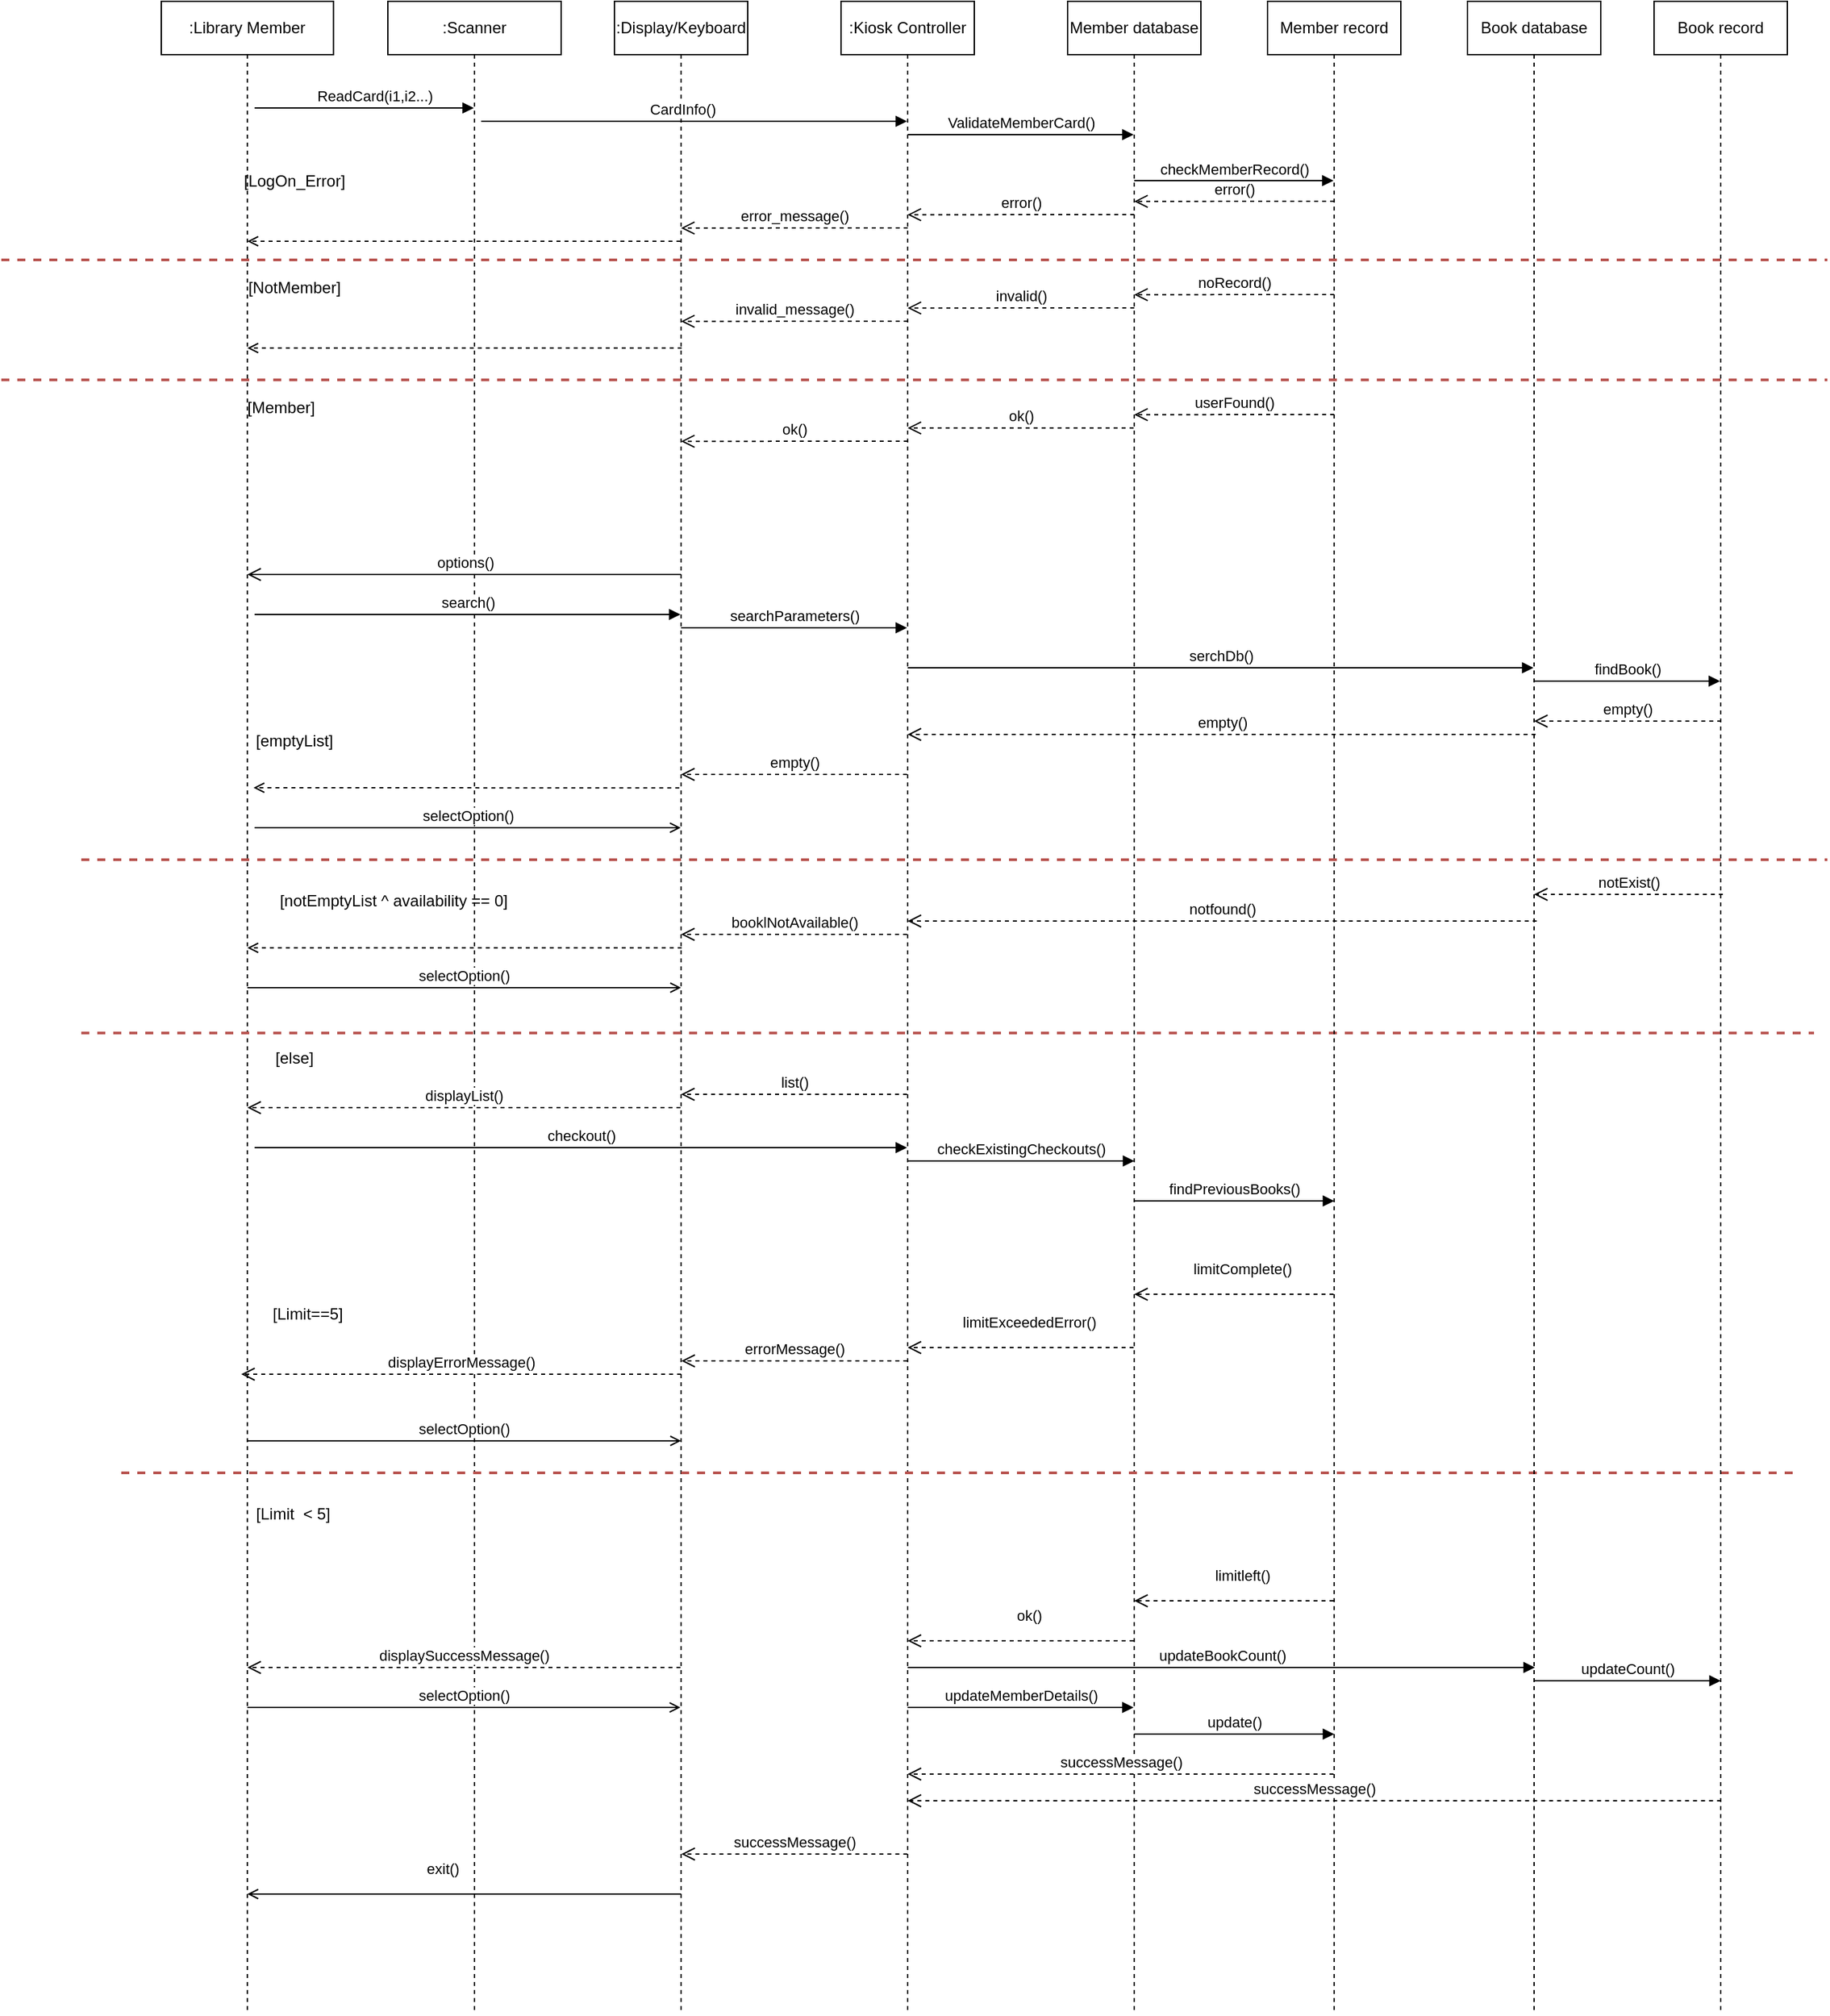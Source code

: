 <mxfile version="16.6.6" type="github">
  <diagram id="5B7aFmMxhzJPdJsJtdYh" name="Page-1">
    <mxGraphModel dx="2059" dy="689" grid="1" gridSize="10" guides="1" tooltips="1" connect="1" arrows="1" fold="1" page="1" pageScale="1" pageWidth="850" pageHeight="1100" math="0" shadow="0">
      <root>
        <mxCell id="0" />
        <mxCell id="1" parent="0" />
        <mxCell id="7wJ5tvL9oLo-tx8EwpFp-3" value=":Library Member" style="shape=umlLifeline;perimeter=lifelinePerimeter;whiteSpace=wrap;html=1;container=1;collapsible=0;recursiveResize=0;outlineConnect=0;" parent="1" vertex="1">
          <mxGeometry x="30" y="40" width="129.22" height="1510" as="geometry" />
        </mxCell>
        <mxCell id="GLovIBDWd3YW7ODcKn5x-1" value="[Limit==5]" style="text;html=1;strokeColor=none;fillColor=none;align=center;verticalAlign=middle;whiteSpace=wrap;rounded=0;" parent="7wJ5tvL9oLo-tx8EwpFp-3" vertex="1">
          <mxGeometry x="80" y="970" width="60" height="30" as="geometry" />
        </mxCell>
        <mxCell id="GLovIBDWd3YW7ODcKn5x-9" value="[Limit&amp;nbsp; &amp;lt; 5]" style="text;html=1;strokeColor=none;fillColor=none;align=center;verticalAlign=middle;whiteSpace=wrap;rounded=0;" parent="7wJ5tvL9oLo-tx8EwpFp-3" vertex="1">
          <mxGeometry x="69.22" y="1120" width="60" height="30" as="geometry" />
        </mxCell>
        <mxCell id="AhPEUTnsbGimTvgTSWgA-12" value="" style="endArrow=open;html=1;rounded=0;exitX=0.716;exitY=0.2;exitDx=0;exitDy=0;exitPerimeter=0;endFill=0;dashed=1;" parent="7wJ5tvL9oLo-tx8EwpFp-3" edge="1">
          <mxGeometry width="50" height="50" relative="1" as="geometry">
            <mxPoint x="388.66" y="590.12" as="sourcePoint" />
            <mxPoint x="69.22" y="590" as="targetPoint" />
          </mxGeometry>
        </mxCell>
        <mxCell id="7wJ5tvL9oLo-tx8EwpFp-4" value=":Scanner" style="shape=umlLifeline;perimeter=lifelinePerimeter;whiteSpace=wrap;html=1;container=1;collapsible=0;recursiveResize=0;outlineConnect=0;" parent="1" vertex="1">
          <mxGeometry x="200" y="40" width="130" height="1510" as="geometry" />
        </mxCell>
        <mxCell id="AhPEUTnsbGimTvgTSWgA-25" value="displayList()" style="html=1;verticalAlign=bottom;endArrow=open;dashed=1;endSize=8;rounded=0;endFill=0;" parent="7wJ5tvL9oLo-tx8EwpFp-4" target="7wJ5tvL9oLo-tx8EwpFp-3" edge="1">
          <mxGeometry relative="1" as="geometry">
            <mxPoint x="219.5" y="830" as="sourcePoint" />
            <mxPoint x="50" y="830" as="targetPoint" />
          </mxGeometry>
        </mxCell>
        <mxCell id="7wJ5tvL9oLo-tx8EwpFp-5" value=":Display/Keyboard" style="shape=umlLifeline;perimeter=lifelinePerimeter;whiteSpace=wrap;html=1;container=1;collapsible=0;recursiveResize=0;outlineConnect=0;" parent="1" vertex="1">
          <mxGeometry x="370" y="40" width="100" height="1510" as="geometry" />
        </mxCell>
        <mxCell id="7wJ5tvL9oLo-tx8EwpFp-6" value="CardInfo()" style="html=1;verticalAlign=bottom;endArrow=block;rounded=0;" parent="7wJ5tvL9oLo-tx8EwpFp-5" target="7wJ5tvL9oLo-tx8EwpFp-7" edge="1">
          <mxGeometry x="-0.056" width="80" relative="1" as="geometry">
            <mxPoint x="-100" y="90" as="sourcePoint" />
            <mxPoint x="50.5" y="90" as="targetPoint" />
            <mxPoint as="offset" />
            <Array as="points">
              <mxPoint x="-100" y="90" />
            </Array>
          </mxGeometry>
        </mxCell>
        <mxCell id="AhPEUTnsbGimTvgTSWgA-4" value="options()" style="html=1;verticalAlign=bottom;endArrow=open;endSize=8;rounded=0;" parent="7wJ5tvL9oLo-tx8EwpFp-5" target="7wJ5tvL9oLo-tx8EwpFp-3" edge="1">
          <mxGeometry relative="1" as="geometry">
            <mxPoint x="50" y="430" as="sourcePoint" />
            <mxPoint x="-30" y="430" as="targetPoint" />
          </mxGeometry>
        </mxCell>
        <mxCell id="AhPEUTnsbGimTvgTSWgA-11" value="empty()" style="html=1;verticalAlign=bottom;endArrow=open;dashed=1;endSize=8;rounded=0;entryX=0.716;entryY=0.035;entryDx=0;entryDy=0;entryPerimeter=0;endFill=0;" parent="7wJ5tvL9oLo-tx8EwpFp-5" edge="1">
          <mxGeometry relative="1" as="geometry">
            <mxPoint x="219.5" y="580" as="sourcePoint" />
            <mxPoint x="50" y="580" as="targetPoint" />
          </mxGeometry>
        </mxCell>
        <mxCell id="AhPEUTnsbGimTvgTSWgA-15" value="booklNotAvailable()" style="html=1;verticalAlign=bottom;endArrow=open;dashed=1;endSize=8;rounded=0;entryX=0.716;entryY=0.035;entryDx=0;entryDy=0;entryPerimeter=0;endFill=0;" parent="7wJ5tvL9oLo-tx8EwpFp-5" edge="1">
          <mxGeometry relative="1" as="geometry">
            <mxPoint x="219.5" y="700" as="sourcePoint" />
            <mxPoint x="50" y="700" as="targetPoint" />
          </mxGeometry>
        </mxCell>
        <mxCell id="AhPEUTnsbGimTvgTSWgA-23" value="list()" style="html=1;verticalAlign=bottom;endArrow=open;dashed=1;endSize=8;rounded=0;entryX=0.716;entryY=0.035;entryDx=0;entryDy=0;entryPerimeter=0;endFill=0;" parent="7wJ5tvL9oLo-tx8EwpFp-5" edge="1">
          <mxGeometry relative="1" as="geometry">
            <mxPoint x="219.5" y="820" as="sourcePoint" />
            <mxPoint x="50" y="820" as="targetPoint" />
          </mxGeometry>
        </mxCell>
        <mxCell id="7wJ5tvL9oLo-tx8EwpFp-32" value="error_message()" style="html=1;verticalAlign=bottom;endArrow=open;dashed=1;endSize=8;rounded=0;entryX=0.716;entryY=0.035;entryDx=0;entryDy=0;entryPerimeter=0;endFill=0;" parent="7wJ5tvL9oLo-tx8EwpFp-5" edge="1">
          <mxGeometry relative="1" as="geometry">
            <mxPoint x="220.04" y="170" as="sourcePoint" />
            <mxPoint x="50" y="170.1" as="targetPoint" />
          </mxGeometry>
        </mxCell>
        <mxCell id="7wJ5tvL9oLo-tx8EwpFp-7" value=":Kiosk Controller" style="shape=umlLifeline;perimeter=lifelinePerimeter;whiteSpace=wrap;html=1;container=1;collapsible=0;recursiveResize=0;outlineConnect=0;" parent="1" vertex="1">
          <mxGeometry x="540" y="40" width="100" height="1510" as="geometry" />
        </mxCell>
        <mxCell id="AhPEUTnsbGimTvgTSWgA-6" value="searchParameters()" style="html=1;verticalAlign=bottom;endArrow=block;rounded=0;" parent="7wJ5tvL9oLo-tx8EwpFp-7" edge="1">
          <mxGeometry width="80" relative="1" as="geometry">
            <mxPoint x="-120" y="470" as="sourcePoint" />
            <mxPoint x="49.5" y="470" as="targetPoint" />
          </mxGeometry>
        </mxCell>
        <mxCell id="AhPEUTnsbGimTvgTSWgA-27" value="checkExistingCheckouts()" style="html=1;verticalAlign=bottom;endArrow=block;rounded=0;" parent="7wJ5tvL9oLo-tx8EwpFp-7" edge="1">
          <mxGeometry width="80" relative="1" as="geometry">
            <mxPoint x="50" y="870" as="sourcePoint" />
            <mxPoint x="220" y="870" as="targetPoint" />
          </mxGeometry>
        </mxCell>
        <mxCell id="7wJ5tvL9oLo-tx8EwpFp-8" value="Member database" style="shape=umlLifeline;perimeter=lifelinePerimeter;whiteSpace=wrap;html=1;container=1;collapsible=0;recursiveResize=0;outlineConnect=0;" parent="1" vertex="1">
          <mxGeometry x="710" y="40" width="100" height="1510" as="geometry" />
        </mxCell>
        <mxCell id="7wJ5tvL9oLo-tx8EwpFp-27" value="" style="endArrow=open;html=1;rounded=0;exitX=0.716;exitY=0.2;exitDx=0;exitDy=0;exitPerimeter=0;endFill=0;dashed=1;" parent="7wJ5tvL9oLo-tx8EwpFp-8" target="7wJ5tvL9oLo-tx8EwpFp-3" edge="1">
          <mxGeometry width="50" height="50" relative="1" as="geometry">
            <mxPoint x="-289.56" y="260.12" as="sourcePoint" />
            <mxPoint x="-610" y="260" as="targetPoint" />
          </mxGeometry>
        </mxCell>
        <mxCell id="7wJ5tvL9oLo-tx8EwpFp-30" value="[Member]" style="text;html=1;strokeColor=none;fillColor=none;align=center;verticalAlign=middle;whiteSpace=wrap;rounded=0;" parent="7wJ5tvL9oLo-tx8EwpFp-8" vertex="1">
          <mxGeometry x="-620" y="290" width="60" height="30" as="geometry" />
        </mxCell>
        <mxCell id="7wJ5tvL9oLo-tx8EwpFp-31" value="ok()" style="html=1;verticalAlign=bottom;endArrow=open;dashed=1;endSize=8;rounded=0;entryX=0.716;entryY=0.035;entryDx=0;entryDy=0;entryPerimeter=0;endFill=0;" parent="7wJ5tvL9oLo-tx8EwpFp-8" source="7wJ5tvL9oLo-tx8EwpFp-8" edge="1">
          <mxGeometry relative="1" as="geometry">
            <mxPoint x="40" y="320" as="sourcePoint" />
            <mxPoint x="-120" y="320.1" as="targetPoint" />
          </mxGeometry>
        </mxCell>
        <mxCell id="7wJ5tvL9oLo-tx8EwpFp-33" value="invalid_message()" style="html=1;verticalAlign=bottom;endArrow=open;dashed=1;endSize=8;rounded=0;entryX=0.716;entryY=0.035;entryDx=0;entryDy=0;entryPerimeter=0;endFill=0;" parent="7wJ5tvL9oLo-tx8EwpFp-8" edge="1">
          <mxGeometry relative="1" as="geometry">
            <mxPoint x="-119.96" y="240" as="sourcePoint" />
            <mxPoint x="-290" y="240.1" as="targetPoint" />
          </mxGeometry>
        </mxCell>
        <mxCell id="7wJ5tvL9oLo-tx8EwpFp-10" value="ReadCard(i1,i2...)" style="html=1;verticalAlign=bottom;endArrow=block;rounded=0;" parent="1" target="7wJ5tvL9oLo-tx8EwpFp-4" edge="1">
          <mxGeometry x="0.094" width="80" relative="1" as="geometry">
            <mxPoint x="100" y="120" as="sourcePoint" />
            <mxPoint x="240" y="120" as="targetPoint" />
            <Array as="points" />
            <mxPoint as="offset" />
          </mxGeometry>
        </mxCell>
        <mxCell id="7wJ5tvL9oLo-tx8EwpFp-11" value="ValidateMemberCard()" style="html=1;verticalAlign=bottom;endArrow=block;rounded=0;" parent="1" target="7wJ5tvL9oLo-tx8EwpFp-8" edge="1">
          <mxGeometry width="80" relative="1" as="geometry">
            <mxPoint x="590" y="140" as="sourcePoint" />
            <mxPoint x="710" y="140" as="targetPoint" />
          </mxGeometry>
        </mxCell>
        <mxCell id="7wJ5tvL9oLo-tx8EwpFp-15" value="[LogOn_Error]" style="text;html=1;strokeColor=none;fillColor=none;align=center;verticalAlign=middle;whiteSpace=wrap;rounded=0;" parent="1" vertex="1">
          <mxGeometry x="100" y="160" width="60" height="30" as="geometry" />
        </mxCell>
        <mxCell id="7wJ5tvL9oLo-tx8EwpFp-23" value="" style="line;strokeWidth=2;fillColor=#f8cecc;align=left;verticalAlign=middle;spacingTop=-1;spacingLeft=3;spacingRight=3;rotatable=0;labelPosition=right;points=[];portConstraint=eastwest;dashed=1;strokeColor=#b85450;" parent="1" vertex="1">
          <mxGeometry x="-90" y="230" width="1370" height="8" as="geometry" />
        </mxCell>
        <mxCell id="7wJ5tvL9oLo-tx8EwpFp-24" value="[NotMember]" style="text;html=1;strokeColor=none;fillColor=none;align=center;verticalAlign=middle;whiteSpace=wrap;rounded=0;" parent="1" vertex="1">
          <mxGeometry x="100" y="240" width="60" height="30" as="geometry" />
        </mxCell>
        <mxCell id="7wJ5tvL9oLo-tx8EwpFp-25" value="invalid()" style="html=1;verticalAlign=bottom;endArrow=open;dashed=1;endSize=8;rounded=0;entryX=0.716;entryY=0.035;entryDx=0;entryDy=0;entryPerimeter=0;endFill=0;" parent="1" edge="1">
          <mxGeometry relative="1" as="geometry">
            <mxPoint x="760.04" y="270" as="sourcePoint" />
            <mxPoint x="590" y="270.1" as="targetPoint" />
          </mxGeometry>
        </mxCell>
        <mxCell id="7wJ5tvL9oLo-tx8EwpFp-29" value="" style="line;strokeWidth=2;fillColor=#f8cecc;align=left;verticalAlign=middle;spacingTop=-1;spacingLeft=3;spacingRight=3;rotatable=0;labelPosition=right;points=[];portConstraint=eastwest;dashed=1;strokeColor=#b85450;" parent="1" vertex="1">
          <mxGeometry x="-90" y="320" width="1370" height="8" as="geometry" />
        </mxCell>
        <mxCell id="AhPEUTnsbGimTvgTSWgA-1" value="ok()" style="html=1;verticalAlign=bottom;endArrow=open;dashed=1;endSize=8;rounded=0;entryX=0.716;entryY=0.035;entryDx=0;entryDy=0;entryPerimeter=0;endFill=0;" parent="1" edge="1">
          <mxGeometry relative="1" as="geometry">
            <mxPoint x="590.04" y="370" as="sourcePoint" />
            <mxPoint x="420" y="370.1" as="targetPoint" />
          </mxGeometry>
        </mxCell>
        <mxCell id="AhPEUTnsbGimTvgTSWgA-5" value="search()" style="html=1;verticalAlign=bottom;endArrow=block;rounded=0;" parent="1" target="7wJ5tvL9oLo-tx8EwpFp-5" edge="1">
          <mxGeometry width="80" relative="1" as="geometry">
            <mxPoint x="100" y="500" as="sourcePoint" />
            <mxPoint x="249.5" y="500" as="targetPoint" />
            <Array as="points" />
          </mxGeometry>
        </mxCell>
        <mxCell id="AhPEUTnsbGimTvgTSWgA-9" value="[emptyList]" style="text;html=1;strokeColor=none;fillColor=none;align=center;verticalAlign=middle;whiteSpace=wrap;rounded=0;" parent="1" vertex="1">
          <mxGeometry x="100" y="580" width="60" height="30" as="geometry" />
        </mxCell>
        <mxCell id="AhPEUTnsbGimTvgTSWgA-13" value="selectOption()" style="html=1;verticalAlign=bottom;endArrow=open;rounded=0;endFill=0;" parent="1" edge="1">
          <mxGeometry width="80" relative="1" as="geometry">
            <mxPoint x="100" y="660" as="sourcePoint" />
            <mxPoint x="419.75" y="660" as="targetPoint" />
          </mxGeometry>
        </mxCell>
        <mxCell id="AhPEUTnsbGimTvgTSWgA-14" value="" style="line;strokeWidth=2;fillColor=#f8cecc;align=left;verticalAlign=middle;spacingTop=-1;spacingLeft=3;spacingRight=3;rotatable=0;labelPosition=right;points=[];portConstraint=eastwest;dashed=1;strokeColor=#b85450;" parent="1" vertex="1">
          <mxGeometry x="-30" y="680" width="1310" height="8" as="geometry" />
        </mxCell>
        <mxCell id="AhPEUTnsbGimTvgTSWgA-16" value="[notEmptyList ^ availability == 0]" style="text;html=1;strokeColor=none;fillColor=none;align=center;verticalAlign=middle;whiteSpace=wrap;rounded=0;" parent="1" vertex="1">
          <mxGeometry x="99.22" y="700" width="210.78" height="30" as="geometry" />
        </mxCell>
        <mxCell id="AhPEUTnsbGimTvgTSWgA-17" value="" style="endArrow=open;html=1;rounded=0;exitX=0.716;exitY=0.2;exitDx=0;exitDy=0;exitPerimeter=0;endFill=0;dashed=1;" parent="1" target="7wJ5tvL9oLo-tx8EwpFp-3" edge="1">
          <mxGeometry width="50" height="50" relative="1" as="geometry">
            <mxPoint x="420.44" y="750.12" as="sourcePoint" />
            <mxPoint x="100" y="750" as="targetPoint" />
          </mxGeometry>
        </mxCell>
        <mxCell id="AhPEUTnsbGimTvgTSWgA-18" value="selectOption()" style="html=1;verticalAlign=bottom;endArrow=open;rounded=0;endFill=0;" parent="1" source="7wJ5tvL9oLo-tx8EwpFp-3" edge="1">
          <mxGeometry width="80" relative="1" as="geometry">
            <mxPoint x="100" y="780" as="sourcePoint" />
            <mxPoint x="419.97" y="780" as="targetPoint" />
          </mxGeometry>
        </mxCell>
        <mxCell id="AhPEUTnsbGimTvgTSWgA-21" value="" style="line;strokeWidth=2;fillColor=#f8cecc;align=left;verticalAlign=middle;spacingTop=-1;spacingLeft=3;spacingRight=3;rotatable=0;labelPosition=right;points=[];portConstraint=eastwest;dashed=1;strokeColor=#b85450;" parent="1" vertex="1">
          <mxGeometry x="-30" y="810" width="1300" height="8" as="geometry" />
        </mxCell>
        <mxCell id="AhPEUTnsbGimTvgTSWgA-22" value="[else]" style="text;html=1;strokeColor=none;fillColor=none;align=center;verticalAlign=middle;whiteSpace=wrap;rounded=0;" parent="1" vertex="1">
          <mxGeometry x="100" y="818" width="60" height="30" as="geometry" />
        </mxCell>
        <mxCell id="AhPEUTnsbGimTvgTSWgA-26" value="checkout()" style="html=1;verticalAlign=bottom;endArrow=block;rounded=0;" parent="1" target="7wJ5tvL9oLo-tx8EwpFp-7" edge="1">
          <mxGeometry width="80" relative="1" as="geometry">
            <mxPoint x="100" y="900" as="sourcePoint" />
            <mxPoint x="419.75" y="900" as="targetPoint" />
          </mxGeometry>
        </mxCell>
        <mxCell id="GLovIBDWd3YW7ODcKn5x-3" value="limitExceededError()" style="html=1;verticalAlign=bottom;endArrow=open;dashed=1;endSize=8;rounded=0;entryX=0.716;entryY=0.035;entryDx=0;entryDy=0;entryPerimeter=0;endFill=0;" parent="1" edge="1">
          <mxGeometry x="-0.062" y="-10" relative="1" as="geometry">
            <mxPoint x="759.5" y="1050" as="sourcePoint" />
            <mxPoint x="590" y="1050" as="targetPoint" />
            <mxPoint x="1" as="offset" />
          </mxGeometry>
        </mxCell>
        <mxCell id="GLovIBDWd3YW7ODcKn5x-4" value="errorMessage()" style="html=1;verticalAlign=bottom;endArrow=open;dashed=1;endSize=8;rounded=0;entryX=0.716;entryY=0.035;entryDx=0;entryDy=0;entryPerimeter=0;endFill=0;" parent="1" edge="1">
          <mxGeometry relative="1" as="geometry">
            <mxPoint x="589.75" y="1060" as="sourcePoint" />
            <mxPoint x="420.25" y="1060" as="targetPoint" />
          </mxGeometry>
        </mxCell>
        <mxCell id="GLovIBDWd3YW7ODcKn5x-7" value="" style="line;strokeWidth=2;fillColor=#f8cecc;align=left;verticalAlign=middle;spacingTop=-1;spacingLeft=3;spacingRight=3;rotatable=0;labelPosition=right;points=[];portConstraint=eastwest;dashed=1;strokeColor=#b85450;" parent="1" vertex="1">
          <mxGeometry y="1140" width="1260" height="8" as="geometry" />
        </mxCell>
        <mxCell id="GLovIBDWd3YW7ODcKn5x-8" value="selectOption()" style="html=1;verticalAlign=bottom;endArrow=open;rounded=0;endFill=0;" parent="1" source="7wJ5tvL9oLo-tx8EwpFp-3" edge="1">
          <mxGeometry width="80" relative="1" as="geometry">
            <mxPoint x="200" y="1120" as="sourcePoint" />
            <mxPoint x="420" y="1120" as="targetPoint" />
          </mxGeometry>
        </mxCell>
        <mxCell id="GLovIBDWd3YW7ODcKn5x-10" value="ok()" style="html=1;verticalAlign=bottom;endArrow=open;dashed=1;endSize=8;rounded=0;entryX=0.716;entryY=0.035;entryDx=0;entryDy=0;entryPerimeter=0;endFill=0;" parent="1" edge="1">
          <mxGeometry x="-0.062" y="-10" relative="1" as="geometry">
            <mxPoint x="759.5" y="1270" as="sourcePoint" />
            <mxPoint x="590" y="1270" as="targetPoint" />
            <mxPoint x="1" as="offset" />
          </mxGeometry>
        </mxCell>
        <mxCell id="GLovIBDWd3YW7ODcKn5x-12" value="displaySuccessMessage()" style="html=1;verticalAlign=bottom;endArrow=open;dashed=1;endSize=8;rounded=0;endFill=0;" parent="1" source="7wJ5tvL9oLo-tx8EwpFp-5" target="7wJ5tvL9oLo-tx8EwpFp-3" edge="1">
          <mxGeometry relative="1" as="geometry">
            <mxPoint x="420" y="1450" as="sourcePoint" />
            <mxPoint x="95" y="1450" as="targetPoint" />
            <Array as="points">
              <mxPoint x="380" y="1290" />
              <mxPoint x="160" y="1290" />
            </Array>
          </mxGeometry>
        </mxCell>
        <mxCell id="GLovIBDWd3YW7ODcKn5x-11" value="successMessage()" style="html=1;verticalAlign=bottom;endArrow=open;dashed=1;endSize=8;rounded=0;entryX=0.716;entryY=0.035;entryDx=0;entryDy=0;entryPerimeter=0;endFill=0;" parent="1" edge="1">
          <mxGeometry relative="1" as="geometry">
            <mxPoint x="589.75" y="1430" as="sourcePoint" />
            <mxPoint x="420.25" y="1430" as="targetPoint" />
          </mxGeometry>
        </mxCell>
        <mxCell id="GLovIBDWd3YW7ODcKn5x-14" value="selectOption()" style="html=1;verticalAlign=bottom;endArrow=open;rounded=0;endFill=0;" parent="1" source="7wJ5tvL9oLo-tx8EwpFp-3" target="7wJ5tvL9oLo-tx8EwpFp-5" edge="1">
          <mxGeometry width="80" relative="1" as="geometry">
            <mxPoint x="100" y="1480" as="sourcePoint" />
            <mxPoint x="425.5" y="1480" as="targetPoint" />
            <Array as="points">
              <mxPoint x="340" y="1320" />
            </Array>
          </mxGeometry>
        </mxCell>
        <mxCell id="GLovIBDWd3YW7ODcKn5x-15" value="exit()" style="html=1;verticalAlign=bottom;endArrow=open;rounded=0;endFill=0;" parent="1" target="7wJ5tvL9oLo-tx8EwpFp-3" edge="1">
          <mxGeometry x="0.104" y="-10" width="80" relative="1" as="geometry">
            <mxPoint x="420" y="1460" as="sourcePoint" />
            <mxPoint x="93" y="1620" as="targetPoint" />
            <Array as="points">
              <mxPoint x="420" y="1460" />
              <mxPoint x="250" y="1460" />
            </Array>
            <mxPoint as="offset" />
          </mxGeometry>
        </mxCell>
        <mxCell id="GLovIBDWd3YW7ODcKn5x-5" value="displayErrorMessage()" style="html=1;verticalAlign=bottom;endArrow=open;dashed=1;endSize=8;rounded=0;endFill=0;" parent="1" edge="1">
          <mxGeometry relative="1" as="geometry">
            <mxPoint x="420" y="1070" as="sourcePoint" />
            <mxPoint x="90" y="1070" as="targetPoint" />
          </mxGeometry>
        </mxCell>
        <mxCell id="HGp2Xs5q8C0SdbZFin7A-1" value="Member record" style="shape=umlLifeline;perimeter=lifelinePerimeter;whiteSpace=wrap;html=1;container=1;collapsible=0;recursiveResize=0;outlineConnect=0;" vertex="1" parent="1">
          <mxGeometry x="860" y="40" width="100" height="1510" as="geometry" />
        </mxCell>
        <mxCell id="HGp2Xs5q8C0SdbZFin7A-14" value="checkMemberRecord()" style="html=1;verticalAlign=bottom;endArrow=block;rounded=0;" edge="1" parent="HGp2Xs5q8C0SdbZFin7A-1" source="7wJ5tvL9oLo-tx8EwpFp-8">
          <mxGeometry width="80" relative="1" as="geometry">
            <mxPoint x="-120" y="134.5" as="sourcePoint" />
            <mxPoint x="49.5" y="134.5" as="targetPoint" />
          </mxGeometry>
        </mxCell>
        <mxCell id="HGp2Xs5q8C0SdbZFin7A-15" value="error()" style="html=1;verticalAlign=bottom;endArrow=open;dashed=1;endSize=8;rounded=0;entryX=0.716;entryY=0.035;entryDx=0;entryDy=0;entryPerimeter=0;endFill=0;" edge="1" parent="HGp2Xs5q8C0SdbZFin7A-1">
          <mxGeometry relative="1" as="geometry">
            <mxPoint x="50" y="150" as="sourcePoint" />
            <mxPoint x="-100" y="150.1" as="targetPoint" />
          </mxGeometry>
        </mxCell>
        <mxCell id="HGp2Xs5q8C0SdbZFin7A-16" value="noRecord()" style="html=1;verticalAlign=bottom;endArrow=open;dashed=1;endSize=8;rounded=0;entryX=0.716;entryY=0.035;entryDx=0;entryDy=0;entryPerimeter=0;endFill=0;" edge="1" parent="HGp2Xs5q8C0SdbZFin7A-1">
          <mxGeometry relative="1" as="geometry">
            <mxPoint x="50" y="220.0" as="sourcePoint" />
            <mxPoint x="-100" y="220.1" as="targetPoint" />
          </mxGeometry>
        </mxCell>
        <mxCell id="HGp2Xs5q8C0SdbZFin7A-22" value="empty()" style="html=1;verticalAlign=bottom;endArrow=open;dashed=1;endSize=8;rounded=0;endFill=0;" edge="1" parent="HGp2Xs5q8C0SdbZFin7A-1" target="7wJ5tvL9oLo-tx8EwpFp-7">
          <mxGeometry relative="1" as="geometry">
            <mxPoint x="201.11" y="550" as="sourcePoint" />
            <mxPoint x="60.004" y="550" as="targetPoint" />
            <Array as="points">
              <mxPoint x="71.61" y="550" />
            </Array>
          </mxGeometry>
        </mxCell>
        <mxCell id="HGp2Xs5q8C0SdbZFin7A-24" value="notfound()" style="html=1;verticalAlign=bottom;endArrow=open;dashed=1;endSize=8;rounded=0;endFill=0;" edge="1" parent="HGp2Xs5q8C0SdbZFin7A-1">
          <mxGeometry relative="1" as="geometry">
            <mxPoint x="201.94" y="690" as="sourcePoint" />
            <mxPoint x="-270.003" y="690" as="targetPoint" />
            <Array as="points">
              <mxPoint x="72.44" y="690" />
            </Array>
          </mxGeometry>
        </mxCell>
        <mxCell id="HGp2Xs5q8C0SdbZFin7A-25" value="findPreviousBooks()" style="html=1;verticalAlign=bottom;endArrow=block;rounded=0;" edge="1" parent="HGp2Xs5q8C0SdbZFin7A-1">
          <mxGeometry width="80" relative="1" as="geometry">
            <mxPoint x="-100" y="900" as="sourcePoint" />
            <mxPoint x="50" y="900" as="targetPoint" />
          </mxGeometry>
        </mxCell>
        <mxCell id="HGp2Xs5q8C0SdbZFin7A-26" value="limitComplete()" style="html=1;verticalAlign=bottom;endArrow=open;dashed=1;endSize=8;rounded=0;endFill=0;" edge="1" parent="HGp2Xs5q8C0SdbZFin7A-1">
          <mxGeometry x="-0.062" y="-10" relative="1" as="geometry">
            <mxPoint x="49.5" y="970" as="sourcePoint" />
            <mxPoint x="-100" y="970" as="targetPoint" />
            <mxPoint x="1" as="offset" />
          </mxGeometry>
        </mxCell>
        <mxCell id="HGp2Xs5q8C0SdbZFin7A-31" value="update()" style="html=1;verticalAlign=bottom;endArrow=block;rounded=0;" edge="1" parent="HGp2Xs5q8C0SdbZFin7A-1">
          <mxGeometry width="80" relative="1" as="geometry">
            <mxPoint x="-100" y="1300" as="sourcePoint" />
            <mxPoint x="50" y="1300" as="targetPoint" />
          </mxGeometry>
        </mxCell>
        <mxCell id="HGp2Xs5q8C0SdbZFin7A-9" value="Book database" style="shape=umlLifeline;perimeter=lifelinePerimeter;whiteSpace=wrap;html=1;container=1;collapsible=0;recursiveResize=0;outlineConnect=0;" vertex="1" parent="1">
          <mxGeometry x="1010" y="40" width="100" height="1510" as="geometry" />
        </mxCell>
        <mxCell id="HGp2Xs5q8C0SdbZFin7A-21" value="empty()" style="html=1;verticalAlign=bottom;endArrow=open;dashed=1;endSize=8;rounded=0;endFill=0;" edge="1" parent="HGp2Xs5q8C0SdbZFin7A-9" target="HGp2Xs5q8C0SdbZFin7A-9">
          <mxGeometry relative="1" as="geometry">
            <mxPoint x="190.43" y="540" as="sourcePoint" />
            <mxPoint x="60" y="540" as="targetPoint" />
            <Array as="points">
              <mxPoint x="60.93" y="540" />
            </Array>
          </mxGeometry>
        </mxCell>
        <mxCell id="HGp2Xs5q8C0SdbZFin7A-23" value="notExist()" style="html=1;verticalAlign=bottom;endArrow=open;dashed=1;endSize=8;rounded=0;endFill=0;" edge="1" parent="HGp2Xs5q8C0SdbZFin7A-9">
          <mxGeometry relative="1" as="geometry">
            <mxPoint x="191.6" y="670" as="sourcePoint" />
            <mxPoint x="50.003" y="670" as="targetPoint" />
            <Array as="points">
              <mxPoint x="62.1" y="670" />
            </Array>
          </mxGeometry>
        </mxCell>
        <mxCell id="HGp2Xs5q8C0SdbZFin7A-11" value="Book record" style="shape=umlLifeline;perimeter=lifelinePerimeter;whiteSpace=wrap;html=1;container=1;collapsible=0;recursiveResize=0;outlineConnect=0;" vertex="1" parent="1">
          <mxGeometry x="1150" y="40" width="100" height="1510" as="geometry" />
        </mxCell>
        <mxCell id="HGp2Xs5q8C0SdbZFin7A-29" value="updateCount()" style="html=1;verticalAlign=bottom;endArrow=block;rounded=0;" edge="1" parent="HGp2Xs5q8C0SdbZFin7A-11">
          <mxGeometry width="80" relative="1" as="geometry">
            <mxPoint x="-90" y="1260.0" as="sourcePoint" />
            <mxPoint x="50" y="1260" as="targetPoint" />
          </mxGeometry>
        </mxCell>
        <mxCell id="7wJ5tvL9oLo-tx8EwpFp-16" value="error()" style="html=1;verticalAlign=bottom;endArrow=open;dashed=1;endSize=8;rounded=0;entryX=0.716;entryY=0.035;entryDx=0;entryDy=0;entryPerimeter=0;endFill=0;" parent="1" edge="1">
          <mxGeometry relative="1" as="geometry">
            <mxPoint x="760" y="200" as="sourcePoint" />
            <mxPoint x="589.96" y="200.1" as="targetPoint" />
          </mxGeometry>
        </mxCell>
        <mxCell id="7wJ5tvL9oLo-tx8EwpFp-20" value="" style="endArrow=open;html=1;rounded=0;endFill=0;dashed=1;" parent="1" target="7wJ5tvL9oLo-tx8EwpFp-3" edge="1" source="7wJ5tvL9oLo-tx8EwpFp-5">
          <mxGeometry width="50" height="50" relative="1" as="geometry">
            <mxPoint x="420.1" y="210" as="sourcePoint" />
            <mxPoint x="79.66" y="209.88" as="targetPoint" />
            <Array as="points">
              <mxPoint x="220" y="220" />
            </Array>
          </mxGeometry>
        </mxCell>
        <mxCell id="HGp2Xs5q8C0SdbZFin7A-17" value="userFound()" style="html=1;verticalAlign=bottom;endArrow=open;dashed=1;endSize=8;rounded=0;entryX=0.716;entryY=0.035;entryDx=0;entryDy=0;entryPerimeter=0;endFill=0;" edge="1" parent="1">
          <mxGeometry relative="1" as="geometry">
            <mxPoint x="910" y="350.0" as="sourcePoint" />
            <mxPoint x="760" y="350.1" as="targetPoint" />
          </mxGeometry>
        </mxCell>
        <mxCell id="HGp2Xs5q8C0SdbZFin7A-19" value="findBook()" style="html=1;verticalAlign=bottom;endArrow=block;rounded=0;" edge="1" parent="1" target="HGp2Xs5q8C0SdbZFin7A-11">
          <mxGeometry width="80" relative="1" as="geometry">
            <mxPoint x="1060" y="550" as="sourcePoint" />
            <mxPoint x="1349.75" y="550" as="targetPoint" />
          </mxGeometry>
        </mxCell>
        <mxCell id="HGp2Xs5q8C0SdbZFin7A-18" value="serchDb()" style="html=1;verticalAlign=bottom;endArrow=block;rounded=0;" edge="1" parent="1" source="7wJ5tvL9oLo-tx8EwpFp-7" target="HGp2Xs5q8C0SdbZFin7A-9">
          <mxGeometry width="80" relative="1" as="geometry">
            <mxPoint x="760" y="530" as="sourcePoint" />
            <mxPoint x="929.5" y="530" as="targetPoint" />
            <Array as="points">
              <mxPoint x="830" y="540" />
            </Array>
          </mxGeometry>
        </mxCell>
        <mxCell id="HGp2Xs5q8C0SdbZFin7A-27" value="limitleft()" style="html=1;verticalAlign=bottom;endArrow=open;dashed=1;endSize=8;rounded=0;endFill=0;" edge="1" parent="1">
          <mxGeometry x="-0.062" y="-10" relative="1" as="geometry">
            <mxPoint x="909.5" y="1240.0" as="sourcePoint" />
            <mxPoint x="760" y="1240.0" as="targetPoint" />
            <mxPoint x="1" as="offset" />
          </mxGeometry>
        </mxCell>
        <mxCell id="HGp2Xs5q8C0SdbZFin7A-28" value="updateBookCount()" style="html=1;verticalAlign=bottom;endArrow=block;rounded=0;" edge="1" parent="1">
          <mxGeometry width="80" relative="1" as="geometry">
            <mxPoint x="590.002" y="1290" as="sourcePoint" />
            <mxPoint x="1060.54" y="1290" as="targetPoint" />
            <Array as="points">
              <mxPoint x="831.04" y="1290" />
            </Array>
          </mxGeometry>
        </mxCell>
        <mxCell id="HGp2Xs5q8C0SdbZFin7A-30" value="updateMemberDetails()" style="html=1;verticalAlign=bottom;endArrow=block;rounded=0;" edge="1" parent="1" target="7wJ5tvL9oLo-tx8EwpFp-8">
          <mxGeometry width="80" relative="1" as="geometry">
            <mxPoint x="590.002" y="1320" as="sourcePoint" />
            <mxPoint x="1060.54" y="1320" as="targetPoint" />
            <Array as="points">
              <mxPoint x="700" y="1320" />
            </Array>
          </mxGeometry>
        </mxCell>
        <mxCell id="HGp2Xs5q8C0SdbZFin7A-32" value="successMessage()" style="html=1;verticalAlign=bottom;endArrow=open;dashed=1;endSize=8;rounded=0;endFill=0;" edge="1" parent="1" target="7wJ5tvL9oLo-tx8EwpFp-7">
          <mxGeometry relative="1" as="geometry">
            <mxPoint x="909.5" y="1370" as="sourcePoint" />
            <mxPoint x="740" y="1370" as="targetPoint" />
          </mxGeometry>
        </mxCell>
        <mxCell id="HGp2Xs5q8C0SdbZFin7A-33" value="successMessage()" style="html=1;verticalAlign=bottom;endArrow=open;dashed=1;endSize=8;rounded=0;endFill=0;" edge="1" parent="1" target="7wJ5tvL9oLo-tx8EwpFp-7">
          <mxGeometry relative="1" as="geometry">
            <mxPoint x="1200.25" y="1390" as="sourcePoint" />
            <mxPoint x="880" y="1390" as="targetPoint" />
          </mxGeometry>
        </mxCell>
      </root>
    </mxGraphModel>
  </diagram>
</mxfile>
